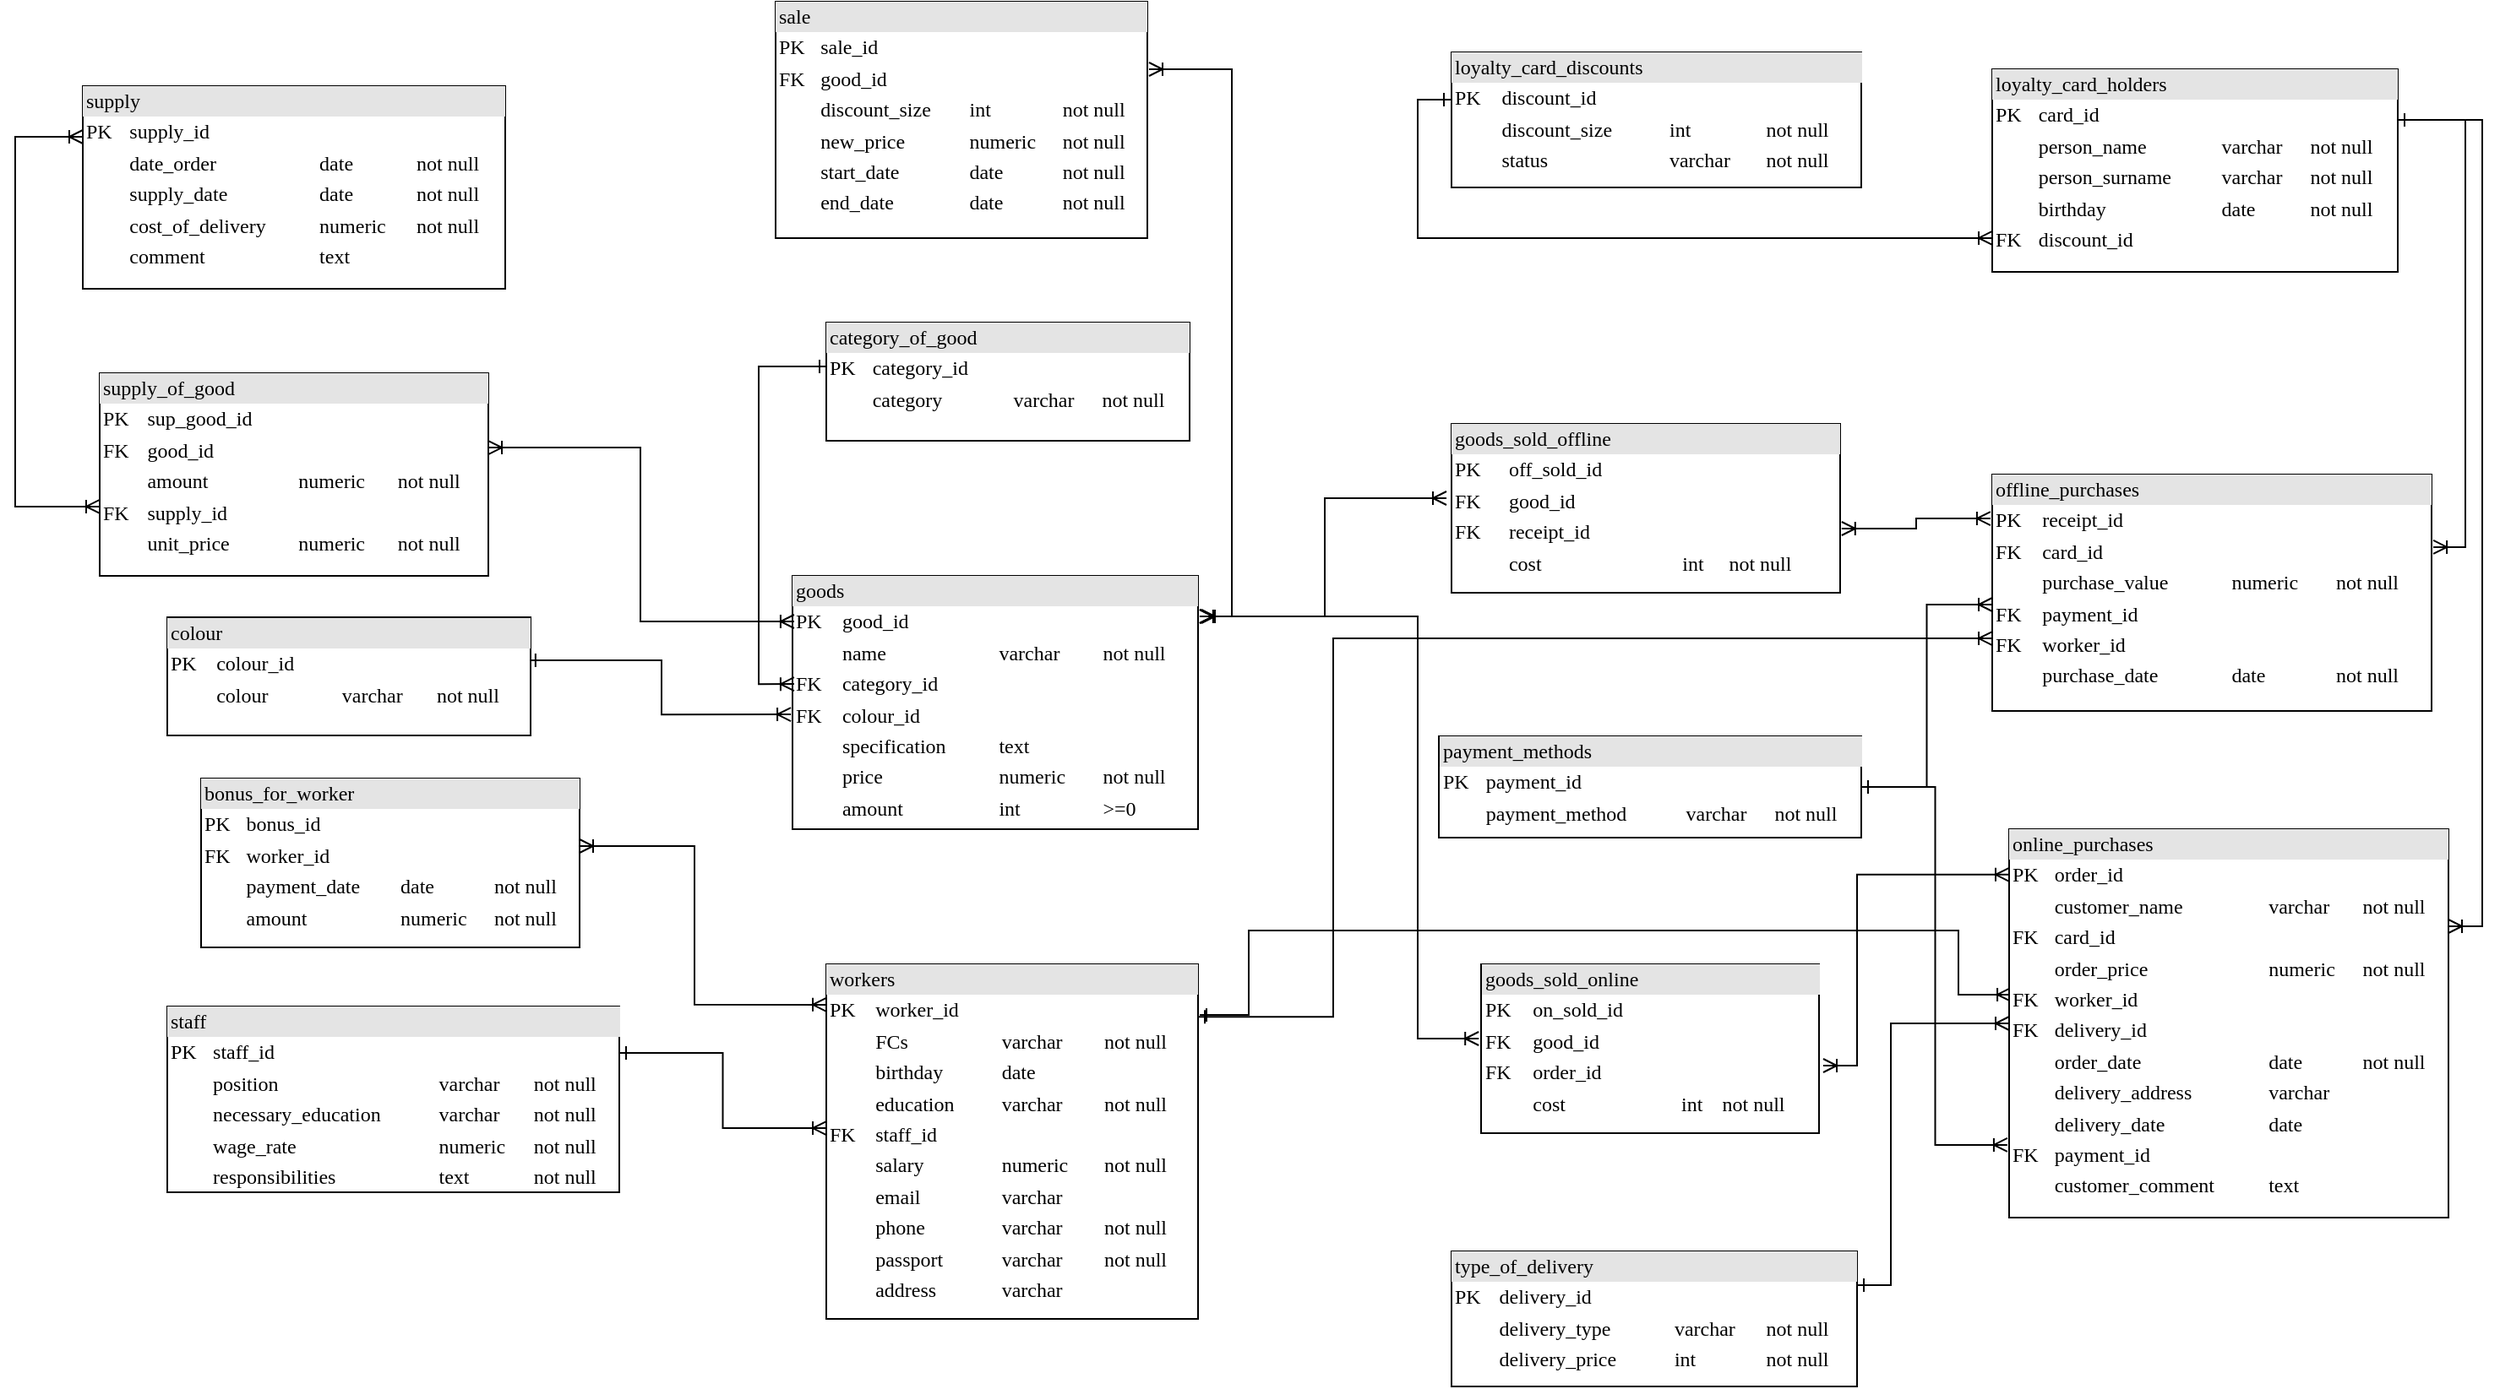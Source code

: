 <mxfile version="15.7.0" type="device"><diagram id="W4hxIYcKuMc1ewnuMqty" name="Retail"><mxGraphModel dx="820" dy="477" grid="1" gridSize="10" guides="1" tooltips="1" connect="1" arrows="1" fold="1" page="1" pageScale="1" pageWidth="827" pageHeight="1169" math="0" shadow="0"><root><mxCell id="3WUfM3oD6ehoWgK6Q9u2-0"/><mxCell id="3WUfM3oD6ehoWgK6Q9u2-1" parent="3WUfM3oD6ehoWgK6Q9u2-0"/><mxCell id="UY--3AqTpC_01DVn-DeX-1" style="edgeStyle=orthogonalEdgeStyle;rounded=0;orthogonalLoop=1;jettySize=auto;html=1;exitX=-0.004;exitY=0.547;exitDx=0;exitDy=0;entryX=0.995;entryY=0.364;entryDx=0;entryDy=0;entryPerimeter=0;endArrow=ERone;endFill=0;startArrow=ERoneToMany;startFill=0;exitPerimeter=0;" edge="1" parent="3WUfM3oD6ehoWgK6Q9u2-1" source="t41tIyuPwgihSVEK5LzP-2" target="UY--3AqTpC_01DVn-DeX-0"><mxGeometry relative="1" as="geometry"/></mxCell><mxCell id="t41tIyuPwgihSVEK5LzP-2" value="&lt;div style=&quot;box-sizing: border-box ; width: 100% ; background: #e4e4e4 ; padding: 2px&quot;&gt;goods&lt;/div&gt;&lt;table style=&quot;width: 100% ; font-size: 1em&quot; cellpadding=&quot;2&quot; cellspacing=&quot;0&quot;&gt;&lt;tbody&gt;&lt;tr&gt;&lt;td&gt;PK&lt;/td&gt;&lt;td&gt;good_id&amp;nbsp;&lt;/td&gt;&lt;td&gt;&lt;br&gt;&lt;/td&gt;&lt;td&gt;&lt;br&gt;&lt;/td&gt;&lt;/tr&gt;&lt;tr&gt;&lt;td&gt;&lt;br&gt;&lt;/td&gt;&lt;td&gt;name&lt;/td&gt;&lt;td&gt;varchar&lt;br&gt;&lt;/td&gt;&lt;td&gt;not null&lt;/td&gt;&lt;/tr&gt;&lt;tr&gt;&lt;td&gt;FK&lt;br&gt;&lt;/td&gt;&lt;td&gt;category_id&lt;/td&gt;&lt;td&gt;&lt;br&gt;&lt;/td&gt;&lt;td&gt;&lt;br&gt;&lt;/td&gt;&lt;/tr&gt;&lt;tr&gt;&lt;td&gt;FK&lt;/td&gt;&lt;td&gt;colour_id&amp;nbsp;&lt;br&gt;&lt;/td&gt;&lt;td&gt;&lt;br&gt;&lt;/td&gt;&lt;td&gt;&lt;br&gt;&lt;/td&gt;&lt;/tr&gt;&lt;tr&gt;&lt;td&gt;&lt;br&gt;&lt;/td&gt;&lt;td&gt;specification&lt;/td&gt;&lt;td&gt;text&lt;/td&gt;&lt;td&gt;&lt;br&gt;&lt;/td&gt;&lt;/tr&gt;&lt;tr&gt;&lt;td&gt;&lt;br&gt;&lt;/td&gt;&lt;td&gt;price&lt;/td&gt;&lt;td&gt;numeric&lt;/td&gt;&lt;td&gt;not null&lt;/td&gt;&lt;/tr&gt;&lt;tr&gt;&lt;td&gt;&lt;br&gt;&lt;/td&gt;&lt;td&gt;amount&lt;/td&gt;&lt;td&gt;int&lt;/td&gt;&lt;td&gt;&amp;gt;=0&lt;/td&gt;&lt;/tr&gt;&lt;/tbody&gt;&lt;/table&gt;" style="verticalAlign=top;align=left;overflow=fill;html=1;rounded=0;shadow=0;comic=0;labelBackgroundColor=none;strokeWidth=1;fontFamily=Verdana;fontSize=12" parent="3WUfM3oD6ehoWgK6Q9u2-1" vertex="1"><mxGeometry x="550" y="490" width="240" height="150" as="geometry"/></mxCell><mxCell id="IGoYzwKcp7k0QhZ5TDL1-37" style="edgeStyle=orthogonalEdgeStyle;rounded=0;orthogonalLoop=1;jettySize=auto;html=1;exitX=0;exitY=0.371;exitDx=0;exitDy=0;entryX=0.004;entryY=0.427;entryDx=0;entryDy=0;entryPerimeter=0;startArrow=ERone;startFill=0;endArrow=ERoneToMany;endFill=0;exitPerimeter=0;" parent="3WUfM3oD6ehoWgK6Q9u2-1" source="80MpZ6tOAJ07vzUqQJo3-1" target="t41tIyuPwgihSVEK5LzP-2" edge="1"><mxGeometry relative="1" as="geometry"/></mxCell><mxCell id="80MpZ6tOAJ07vzUqQJo3-1" value="&lt;div style=&quot;box-sizing: border-box ; width: 100% ; background: #e4e4e4 ; padding: 2px&quot;&gt;category_of_good&lt;/div&gt;&lt;table style=&quot;width: 100% ; font-size: 1em&quot; cellpadding=&quot;2&quot; cellspacing=&quot;0&quot;&gt;&lt;tbody&gt;&lt;tr&gt;&lt;td&gt;PK&lt;/td&gt;&lt;td&gt;category_id&amp;nbsp;&lt;/td&gt;&lt;td&gt;&lt;br&gt;&lt;/td&gt;&lt;td&gt;&lt;br&gt;&lt;/td&gt;&lt;/tr&gt;&lt;tr&gt;&lt;td&gt;&lt;br&gt;&lt;/td&gt;&lt;td&gt;category&lt;/td&gt;&lt;td&gt;varchar&lt;br&gt;&lt;/td&gt;&lt;td&gt;not null&lt;/td&gt;&lt;/tr&gt;&lt;tr&gt;&lt;td&gt;&lt;br&gt;&lt;/td&gt;&lt;/tr&gt;&lt;/tbody&gt;&lt;/table&gt;" style="verticalAlign=top;align=left;overflow=fill;html=1;rounded=0;shadow=0;comic=0;labelBackgroundColor=none;strokeWidth=1;fontFamily=Verdana;fontSize=12" parent="3WUfM3oD6ehoWgK6Q9u2-1" vertex="1"><mxGeometry x="570" y="340" width="215" height="70" as="geometry"/></mxCell><mxCell id="IGoYzwKcp7k0QhZ5TDL1-13" style="edgeStyle=orthogonalEdgeStyle;rounded=0;orthogonalLoop=1;jettySize=auto;html=1;exitX=-0.002;exitY=0.35;exitDx=0;exitDy=0;entryX=0;entryY=0.833;entryDx=0;entryDy=0;startArrow=ERone;startFill=0;endArrow=ERoneToMany;endFill=0;entryPerimeter=0;exitPerimeter=0;" parent="3WUfM3oD6ehoWgK6Q9u2-1" source="80MpZ6tOAJ07vzUqQJo3-3" target="80MpZ6tOAJ07vzUqQJo3-4" edge="1"><mxGeometry relative="1" as="geometry"/></mxCell><mxCell id="80MpZ6tOAJ07vzUqQJo3-3" value="&lt;div style=&quot;box-sizing: border-box ; width: 100% ; background: #e4e4e4 ; padding: 2px&quot;&gt;loyalty_card_discounts&lt;/div&gt;&lt;table style=&quot;width: 100% ; font-size: 1em&quot; cellpadding=&quot;2&quot; cellspacing=&quot;0&quot;&gt;&lt;tbody&gt;&lt;tr&gt;&lt;td&gt;PK&lt;/td&gt;&lt;td&gt;discount_id&lt;/td&gt;&lt;td&gt;&lt;br&gt;&lt;/td&gt;&lt;td&gt;&lt;br&gt;&lt;/td&gt;&lt;/tr&gt;&lt;tr&gt;&lt;td&gt;&lt;/td&gt;&lt;td&gt;discount_size&lt;br&gt;&lt;/td&gt;&lt;td&gt;int&lt;/td&gt;&lt;td&gt;not null&lt;/td&gt;&lt;/tr&gt;&lt;tr&gt;&lt;td&gt;&lt;br&gt;&lt;/td&gt;&lt;td&gt;status&lt;br&gt;&lt;/td&gt;&lt;td&gt;varchar&lt;/td&gt;&lt;td&gt;not null&lt;/td&gt;&lt;/tr&gt;&lt;/tbody&gt;&lt;/table&gt;" style="verticalAlign=top;align=left;overflow=fill;html=1;rounded=0;shadow=0;comic=0;labelBackgroundColor=none;strokeWidth=1;fontFamily=Verdana;fontSize=12" parent="3WUfM3oD6ehoWgK6Q9u2-1" vertex="1"><mxGeometry x="940" y="180" width="242.5" height="80" as="geometry"/></mxCell><mxCell id="UY--3AqTpC_01DVn-DeX-18" style="edgeStyle=orthogonalEdgeStyle;rounded=0;orthogonalLoop=1;jettySize=auto;html=1;exitX=1;exitY=0.25;exitDx=0;exitDy=0;entryX=1.004;entryY=0.307;entryDx=0;entryDy=0;entryPerimeter=0;startArrow=ERone;startFill=0;endArrow=ERoneToMany;endFill=0;" edge="1" parent="3WUfM3oD6ehoWgK6Q9u2-1" source="80MpZ6tOAJ07vzUqQJo3-4" target="UY--3AqTpC_01DVn-DeX-9"><mxGeometry relative="1" as="geometry"/></mxCell><mxCell id="UY--3AqTpC_01DVn-DeX-19" style="edgeStyle=orthogonalEdgeStyle;rounded=0;orthogonalLoop=1;jettySize=auto;html=1;exitX=1;exitY=0.25;exitDx=0;exitDy=0;entryX=1;entryY=0.25;entryDx=0;entryDy=0;startArrow=ERone;startFill=0;endArrow=ERoneToMany;endFill=0;" edge="1" parent="3WUfM3oD6ehoWgK6Q9u2-1" source="80MpZ6tOAJ07vzUqQJo3-4" target="UY--3AqTpC_01DVn-DeX-7"><mxGeometry relative="1" as="geometry"/></mxCell><mxCell id="80MpZ6tOAJ07vzUqQJo3-4" value="&lt;div style=&quot;box-sizing: border-box ; width: 100% ; background: #e4e4e4 ; padding: 2px&quot;&gt;loyalty_card_holders&lt;/div&gt;&lt;table style=&quot;width: 100% ; font-size: 1em&quot; cellpadding=&quot;2&quot; cellspacing=&quot;0&quot;&gt;&lt;tbody&gt;&lt;tr&gt;&lt;td&gt;PK&lt;/td&gt;&lt;td&gt;card_id&lt;/td&gt;&lt;td&gt;&lt;br&gt;&lt;/td&gt;&lt;td&gt;&lt;br&gt;&lt;/td&gt;&lt;/tr&gt;&lt;tr&gt;&lt;td&gt;&lt;br&gt;&lt;/td&gt;&lt;td&gt;person_name&lt;/td&gt;&lt;td&gt;varchar&lt;/td&gt;&lt;td&gt;not null&lt;/td&gt;&lt;/tr&gt;&lt;tr&gt;&lt;td&gt;&lt;br&gt;&lt;/td&gt;&lt;td&gt;person_surname&lt;/td&gt;&lt;td&gt;varchar&lt;br&gt;&lt;/td&gt;&lt;td&gt;not null&lt;/td&gt;&lt;/tr&gt;&lt;tr&gt;&lt;td&gt;&lt;/td&gt;&lt;td&gt;birthday&lt;/td&gt;&lt;td&gt;date&lt;/td&gt;&lt;td&gt;not null&lt;/td&gt;&lt;/tr&gt;&lt;tr&gt;&lt;td&gt;FK&lt;br&gt;&lt;/td&gt;&lt;td&gt;discount_id&lt;br&gt;&lt;/td&gt;&lt;td&gt;&lt;br&gt;&lt;/td&gt;&lt;td&gt;&lt;br&gt;&lt;/td&gt;&lt;/tr&gt;&lt;/tbody&gt;&lt;/table&gt;" style="verticalAlign=top;align=left;overflow=fill;html=1;rounded=0;shadow=0;comic=0;labelBackgroundColor=none;strokeWidth=1;fontFamily=Verdana;fontSize=12" parent="3WUfM3oD6ehoWgK6Q9u2-1" vertex="1"><mxGeometry x="1260" y="190" width="240" height="120" as="geometry"/></mxCell><mxCell id="IGoYzwKcp7k0QhZ5TDL1-21" style="edgeStyle=orthogonalEdgeStyle;rounded=0;orthogonalLoop=1;jettySize=auto;html=1;exitX=1;exitY=0.25;exitDx=0;exitDy=0;entryX=0;entryY=0.462;entryDx=0;entryDy=0;startArrow=ERone;startFill=0;endArrow=ERoneToMany;endFill=0;entryPerimeter=0;" parent="3WUfM3oD6ehoWgK6Q9u2-1" source="CxuFLN4rARvXjHFveRqa-2" target="CxuFLN4rARvXjHFveRqa-3" edge="1"><mxGeometry relative="1" as="geometry"/></mxCell><mxCell id="CxuFLN4rARvXjHFveRqa-2" value="&lt;div style=&quot;box-sizing: border-box ; width: 100% ; background: #e4e4e4 ; padding: 2px&quot;&gt;staff&lt;/div&gt;&lt;table style=&quot;width: 100% ; font-size: 1em&quot; cellpadding=&quot;2&quot; cellspacing=&quot;0&quot;&gt;&lt;tbody&gt;&lt;tr&gt;&lt;td&gt;PK&lt;/td&gt;&lt;td&gt;staff_id&lt;/td&gt;&lt;td&gt;&lt;br&gt;&lt;/td&gt;&lt;td&gt;&lt;br&gt;&lt;/td&gt;&lt;/tr&gt;&lt;tr&gt;&lt;td&gt;&lt;br&gt;&lt;/td&gt;&lt;td&gt;position&lt;/td&gt;&lt;td&gt;varchar&lt;/td&gt;&lt;td&gt;not null&lt;/td&gt;&lt;/tr&gt;&lt;tr&gt;&lt;td&gt;&lt;/td&gt;&lt;td&gt;necessary_education&lt;/td&gt;&lt;td&gt;varchar&lt;/td&gt;&lt;td&gt;not null&lt;/td&gt;&lt;/tr&gt;&lt;tr&gt;&lt;td&gt;&lt;br&gt;&lt;/td&gt;&lt;td&gt;wage_rate&lt;/td&gt;&lt;td&gt;numeric&lt;br&gt;&lt;/td&gt;&lt;td&gt;not null&lt;/td&gt;&lt;/tr&gt;&lt;tr&gt;&lt;td&gt;&lt;br&gt;&lt;/td&gt;&lt;td&gt;responsibilities&lt;/td&gt;&lt;td&gt;text&lt;br&gt;&lt;/td&gt;&lt;td&gt;not null&lt;/td&gt;&lt;/tr&gt;&lt;/tbody&gt;&lt;/table&gt;" style="verticalAlign=top;align=left;overflow=fill;html=1;rounded=0;shadow=0;comic=0;labelBackgroundColor=none;strokeWidth=1;fontFamily=Verdana;fontSize=12" parent="3WUfM3oD6ehoWgK6Q9u2-1" vertex="1"><mxGeometry x="180" y="745" width="267.5" height="110" as="geometry"/></mxCell><mxCell id="CxuFLN4rARvXjHFveRqa-3" value="&lt;div style=&quot;box-sizing: border-box ; width: 100% ; background: #e4e4e4 ; padding: 2px&quot;&gt;workers&lt;/div&gt;&lt;table style=&quot;width: 100% ; font-size: 1em&quot; cellpadding=&quot;2&quot; cellspacing=&quot;0&quot;&gt;&lt;tbody&gt;&lt;tr&gt;&lt;td&gt;PK&lt;/td&gt;&lt;td&gt;worker_id&lt;/td&gt;&lt;td&gt;&lt;br&gt;&lt;/td&gt;&lt;td&gt;&lt;br&gt;&lt;/td&gt;&lt;/tr&gt;&lt;tr&gt;&lt;td&gt;&lt;br&gt;&lt;/td&gt;&lt;td&gt;FCs&lt;/td&gt;&lt;td&gt;varchar&lt;/td&gt;&lt;td&gt;not null&lt;/td&gt;&lt;/tr&gt;&lt;tr&gt;&lt;td&gt;&lt;/td&gt;&lt;td&gt;birthday&lt;/td&gt;&lt;td&gt;date&lt;/td&gt;&lt;td&gt;&lt;br&gt;&lt;/td&gt;&lt;/tr&gt;&lt;tr&gt;&lt;td&gt;&lt;br&gt;&lt;/td&gt;&lt;td&gt;education&lt;/td&gt;&lt;td&gt;varchar&lt;/td&gt;&lt;td&gt;not null&lt;/td&gt;&lt;/tr&gt;&lt;tr&gt;&lt;td&gt;FK&lt;/td&gt;&lt;td&gt;staff_id&lt;/td&gt;&lt;td&gt;&lt;br&gt;&lt;/td&gt;&lt;td&gt;&lt;br&gt;&lt;/td&gt;&lt;/tr&gt;&lt;tr&gt;&lt;td&gt;&lt;br&gt;&lt;/td&gt;&lt;td&gt;salary&lt;/td&gt;&lt;td&gt;numeric&lt;/td&gt;&lt;td&gt;not null&lt;/td&gt;&lt;/tr&gt;&lt;tr&gt;&lt;td&gt;&lt;br&gt;&lt;/td&gt;&lt;td&gt;email&lt;/td&gt;&lt;td&gt;varchar&lt;/td&gt;&lt;td&gt;&lt;br&gt;&lt;/td&gt;&lt;/tr&gt;&lt;tr&gt;&lt;td&gt;&lt;br&gt;&lt;/td&gt;&lt;td&gt;phone&lt;br&gt;&lt;/td&gt;&lt;td&gt;varchar&lt;br&gt;&lt;/td&gt;&lt;td&gt;not null&lt;br&gt;&lt;/td&gt;&lt;/tr&gt;&lt;tr&gt;&lt;td&gt;&lt;br&gt;&lt;/td&gt;&lt;td&gt;passport&lt;br&gt;&lt;/td&gt;&lt;td&gt;varchar&lt;br&gt;&lt;/td&gt;&lt;td&gt;not null&lt;/td&gt;&lt;/tr&gt;&lt;tr&gt;&lt;td&gt;&lt;br&gt;&lt;/td&gt;&lt;td&gt;address&lt;/td&gt;&lt;td&gt;varchar&lt;/td&gt;&lt;td&gt;&lt;br&gt;&lt;/td&gt;&lt;/tr&gt;&lt;/tbody&gt;&lt;/table&gt;" style="verticalAlign=top;align=left;overflow=fill;html=1;rounded=0;shadow=0;comic=0;labelBackgroundColor=none;strokeWidth=1;fontFamily=Verdana;fontSize=12" parent="3WUfM3oD6ehoWgK6Q9u2-1" vertex="1"><mxGeometry x="570" y="720" width="220" height="210" as="geometry"/></mxCell><mxCell id="IGoYzwKcp7k0QhZ5TDL1-29" style="edgeStyle=orthogonalEdgeStyle;rounded=0;orthogonalLoop=1;jettySize=auto;html=1;entryX=0;entryY=0.114;entryDx=0;entryDy=0;entryPerimeter=0;startArrow=ERoneToMany;startFill=0;endArrow=ERoneToMany;endFill=0;exitX=1;exitY=0.4;exitDx=0;exitDy=0;exitPerimeter=0;" parent="3WUfM3oD6ehoWgK6Q9u2-1" source="CxuFLN4rARvXjHFveRqa-4" target="CxuFLN4rARvXjHFveRqa-3" edge="1"><mxGeometry relative="1" as="geometry"><mxPoint x="427" y="650" as="sourcePoint"/><Array as="points"><mxPoint x="492" y="650"/><mxPoint x="492" y="744"/></Array></mxGeometry></mxCell><mxCell id="CxuFLN4rARvXjHFveRqa-4" value="&lt;div style=&quot;box-sizing: border-box ; width: 100% ; background: #e4e4e4 ; padding: 2px&quot;&gt;bonus_for_worker&lt;/div&gt;&lt;table style=&quot;width: 100% ; font-size: 1em&quot; cellpadding=&quot;2&quot; cellspacing=&quot;0&quot;&gt;&lt;tbody&gt;&lt;tr&gt;&lt;td&gt;PK&lt;/td&gt;&lt;td&gt;bonus_id&lt;/td&gt;&lt;td&gt;&lt;br&gt;&lt;/td&gt;&lt;td&gt;&lt;br&gt;&lt;/td&gt;&lt;/tr&gt;&lt;tr&gt;&lt;td&gt;FK&lt;br&gt;&lt;/td&gt;&lt;td&gt;worker_id&lt;/td&gt;&lt;td&gt;&lt;br&gt;&lt;/td&gt;&lt;td&gt;&lt;br&gt;&lt;/td&gt;&lt;/tr&gt;&lt;tr&gt;&lt;td&gt;&lt;br&gt;&lt;/td&gt;&lt;td&gt;payment_date&lt;br&gt;&lt;/td&gt;&lt;td&gt;date&lt;/td&gt;&lt;td&gt;not null&lt;/td&gt;&lt;/tr&gt;&lt;tr&gt;&lt;td&gt;&lt;br&gt;&lt;/td&gt;&lt;td&gt;amount&lt;/td&gt;&lt;td&gt;numeric&lt;br&gt;&lt;/td&gt;&lt;td&gt;not null&lt;/td&gt;&lt;/tr&gt;&lt;/tbody&gt;&lt;/table&gt;" style="verticalAlign=top;align=left;overflow=fill;html=1;rounded=0;shadow=0;comic=0;labelBackgroundColor=none;strokeWidth=1;fontFamily=Verdana;fontSize=12" parent="3WUfM3oD6ehoWgK6Q9u2-1" vertex="1"><mxGeometry x="200" y="610" width="224" height="100" as="geometry"/></mxCell><mxCell id="IGoYzwKcp7k0QhZ5TDL1-30" style="edgeStyle=orthogonalEdgeStyle;rounded=0;orthogonalLoop=1;jettySize=auto;html=1;exitX=1;exitY=0.367;exitDx=0;exitDy=0;entryX=0.004;entryY=0.18;entryDx=0;entryDy=0;entryPerimeter=0;startArrow=ERoneToMany;startFill=0;endArrow=ERoneToMany;endFill=0;exitPerimeter=0;" parent="3WUfM3oD6ehoWgK6Q9u2-1" source="CxuFLN4rARvXjHFveRqa-5" target="t41tIyuPwgihSVEK5LzP-2" edge="1"><mxGeometry relative="1" as="geometry"/></mxCell><mxCell id="CxuFLN4rARvXjHFveRqa-5" value="&lt;div style=&quot;box-sizing: border-box ; width: 100% ; background: #e4e4e4 ; padding: 2px&quot;&gt;supply_of_good&lt;/div&gt;&lt;table style=&quot;width: 100% ; font-size: 1em&quot; cellpadding=&quot;2&quot; cellspacing=&quot;0&quot;&gt;&lt;tbody&gt;&lt;tr&gt;&lt;td&gt;PK&lt;/td&gt;&lt;td&gt;sup_good_id&lt;/td&gt;&lt;td&gt;&lt;br&gt;&lt;/td&gt;&lt;td&gt;&lt;br&gt;&lt;/td&gt;&lt;/tr&gt;&lt;tr&gt;&lt;td&gt;FK&lt;/td&gt;&lt;td&gt;good_id&lt;/td&gt;&lt;td&gt;&lt;/td&gt;&lt;td&gt;&lt;br&gt;&lt;/td&gt;&lt;/tr&gt;&lt;tr&gt;&lt;td&gt;&lt;br&gt;&lt;/td&gt;&lt;td&gt;amount&lt;/td&gt;&lt;td&gt;numeric&lt;/td&gt;&lt;td&gt;not null&lt;/td&gt;&lt;/tr&gt;&lt;tr&gt;&lt;td&gt;FK&lt;/td&gt;&lt;td&gt;supply_id&lt;br&gt;&lt;/td&gt;&lt;td&gt;&lt;/td&gt;&lt;td&gt;&lt;br&gt;&lt;/td&gt;&lt;/tr&gt;&lt;tr&gt;&lt;td&gt;&lt;br&gt;&lt;/td&gt;&lt;td&gt;unit_price&lt;/td&gt;&lt;td&gt;numeric&lt;/td&gt;&lt;td&gt;not null&lt;/td&gt;&lt;/tr&gt;&lt;/tbody&gt;&lt;/table&gt;" style="verticalAlign=top;align=left;overflow=fill;html=1;rounded=0;shadow=0;comic=0;labelBackgroundColor=none;strokeWidth=1;fontFamily=Verdana;fontSize=12" parent="3WUfM3oD6ehoWgK6Q9u2-1" vertex="1"><mxGeometry x="140" y="370" width="230" height="120" as="geometry"/></mxCell><mxCell id="IGoYzwKcp7k0QhZ5TDL1-8" style="edgeStyle=orthogonalEdgeStyle;rounded=0;orthogonalLoop=1;jettySize=auto;html=1;startArrow=ERoneToMany;startFill=0;endArrow=ERoneToMany;endFill=0;" parent="3WUfM3oD6ehoWgK6Q9u2-1" edge="1"><mxGeometry relative="1" as="geometry"><mxPoint x="792" y="514" as="targetPoint"/><Array as="points"><mxPoint x="761" y="190"/><mxPoint x="810" y="190"/><mxPoint x="810" y="514"/></Array><mxPoint x="761" y="190" as="sourcePoint"/></mxGeometry></mxCell><mxCell id="CxuFLN4rARvXjHFveRqa-11" value="&lt;div style=&quot;box-sizing: border-box ; width: 100% ; background: #e4e4e4 ; padding: 2px&quot;&gt;sale&lt;/div&gt;&lt;table style=&quot;width: 100% ; font-size: 1em&quot; cellpadding=&quot;2&quot; cellspacing=&quot;0&quot;&gt;&lt;tbody&gt;&lt;tr&gt;&lt;td&gt;PK&lt;/td&gt;&lt;td&gt;sale_id&amp;nbsp;&lt;/td&gt;&lt;td&gt;&lt;br&gt;&lt;/td&gt;&lt;td&gt;&lt;br&gt;&lt;/td&gt;&lt;/tr&gt;&lt;tr&gt;&lt;td&gt;FK&lt;/td&gt;&lt;td&gt;good_id&lt;/td&gt;&lt;td&gt;&lt;br&gt;&lt;/td&gt;&lt;td&gt;&lt;br&gt;&lt;/td&gt;&lt;/tr&gt;&lt;tr&gt;&lt;td&gt;&lt;/td&gt;&lt;td&gt;discount_size&lt;/td&gt;&lt;td&gt;int&lt;/td&gt;&lt;td&gt;not null&lt;/td&gt;&lt;/tr&gt;&lt;tr&gt;&lt;td&gt;&lt;br&gt;&lt;/td&gt;&lt;td&gt;new_price&lt;/td&gt;&lt;td&gt;numeric&lt;/td&gt;&lt;td&gt;not null&lt;/td&gt;&lt;/tr&gt;&lt;tr&gt;&lt;td&gt;&lt;br&gt;&lt;/td&gt;&lt;td&gt;start_date&lt;br&gt;&lt;/td&gt;&lt;td&gt;date&lt;/td&gt;&lt;td&gt;not null&lt;/td&gt;&lt;/tr&gt;&lt;tr&gt;&lt;td&gt;&lt;br&gt;&lt;/td&gt;&lt;td&gt;end_date&lt;/td&gt;&lt;td&gt;date&lt;/td&gt;&lt;td&gt;not null&lt;/td&gt;&lt;/tr&gt;&lt;/tbody&gt;&lt;/table&gt;" style="verticalAlign=top;align=left;overflow=fill;html=1;rounded=0;shadow=0;comic=0;labelBackgroundColor=none;strokeWidth=1;fontFamily=Verdana;fontSize=12" parent="3WUfM3oD6ehoWgK6Q9u2-1" vertex="1"><mxGeometry x="540" y="150" width="220" height="140" as="geometry"/></mxCell><mxCell id="IGoYzwKcp7k0QhZ5TDL1-11" style="edgeStyle=orthogonalEdgeStyle;rounded=0;orthogonalLoop=1;jettySize=auto;html=1;startArrow=ERoneToMany;startFill=0;endArrow=ERoneToMany;endFill=0;entryX=0;entryY=0.658;entryDx=0;entryDy=0;entryPerimeter=0;" parent="3WUfM3oD6ehoWgK6Q9u2-1" edge="1" target="CxuFLN4rARvXjHFveRqa-5"><mxGeometry relative="1" as="geometry"><mxPoint x="130" y="230" as="sourcePoint"/><mxPoint x="140" y="455" as="targetPoint"/><Array as="points"><mxPoint x="90" y="230"/><mxPoint x="90" y="449"/></Array></mxGeometry></mxCell><mxCell id="CxuFLN4rARvXjHFveRqa-15" value="&lt;div style=&quot;box-sizing: border-box ; width: 100% ; background: #e4e4e4 ; padding: 2px&quot;&gt;supply&lt;/div&gt;&lt;table style=&quot;width: 100% ; font-size: 1em&quot; cellpadding=&quot;2&quot; cellspacing=&quot;0&quot;&gt;&lt;tbody&gt;&lt;tr&gt;&lt;td&gt;PK&lt;/td&gt;&lt;td&gt;supply_id&amp;nbsp;&lt;/td&gt;&lt;td&gt;&lt;br&gt;&lt;/td&gt;&lt;td&gt;&lt;br&gt;&lt;/td&gt;&lt;/tr&gt;&lt;tr&gt;&lt;td&gt;&lt;br&gt;&lt;/td&gt;&lt;td&gt;date_order&amp;nbsp;&lt;br&gt;&lt;/td&gt;&lt;td&gt;date&lt;/td&gt;&lt;td&gt;not null&lt;/td&gt;&lt;/tr&gt;&lt;tr&gt;&lt;td&gt;&lt;br&gt;&lt;/td&gt;&lt;td&gt;supply_date&lt;/td&gt;&lt;td&gt;date&lt;/td&gt;&lt;td&gt;not null&lt;/td&gt;&lt;/tr&gt;&lt;tr&gt;&lt;td&gt;&lt;br&gt;&lt;/td&gt;&lt;td&gt;cost_of_delivery&lt;/td&gt;&lt;td&gt;numeric&lt;/td&gt;&lt;td&gt;not null&lt;/td&gt;&lt;/tr&gt;&lt;tr&gt;&lt;td&gt;&lt;br&gt;&lt;/td&gt;&lt;td&gt;comment&lt;/td&gt;&lt;td&gt;text&lt;/td&gt;&lt;td&gt;&lt;br&gt;&lt;/td&gt;&lt;/tr&gt;&lt;/tbody&gt;&lt;/table&gt;" style="verticalAlign=top;align=left;overflow=fill;html=1;rounded=0;shadow=0;comic=0;labelBackgroundColor=none;strokeWidth=1;fontFamily=Verdana;fontSize=12" parent="3WUfM3oD6ehoWgK6Q9u2-1" vertex="1"><mxGeometry x="130" y="200" width="250" height="120" as="geometry"/></mxCell><mxCell id="UY--3AqTpC_01DVn-DeX-0" value="&lt;div style=&quot;box-sizing: border-box ; width: 100% ; background: #e4e4e4 ; padding: 2px&quot;&gt;colour&lt;/div&gt;&lt;table style=&quot;width: 100% ; font-size: 1em&quot; cellpadding=&quot;2&quot; cellspacing=&quot;0&quot;&gt;&lt;tbody&gt;&lt;tr&gt;&lt;td&gt;PK&lt;/td&gt;&lt;td&gt;colour_id&amp;nbsp;&lt;/td&gt;&lt;td&gt;&lt;br&gt;&lt;/td&gt;&lt;td&gt;&lt;br&gt;&lt;/td&gt;&lt;/tr&gt;&lt;tr&gt;&lt;td&gt;&lt;br&gt;&lt;/td&gt;&lt;td&gt;colour&lt;/td&gt;&lt;td&gt;varchar&lt;br&gt;&lt;/td&gt;&lt;td&gt;not null&lt;/td&gt;&lt;/tr&gt;&lt;tr&gt;&lt;td&gt;&lt;br&gt;&lt;/td&gt;&lt;/tr&gt;&lt;/tbody&gt;&lt;/table&gt;" style="verticalAlign=top;align=left;overflow=fill;html=1;rounded=0;shadow=0;comic=0;labelBackgroundColor=none;strokeWidth=1;fontFamily=Verdana;fontSize=12" vertex="1" parent="3WUfM3oD6ehoWgK6Q9u2-1"><mxGeometry x="180" y="514.5" width="215" height="70" as="geometry"/></mxCell><mxCell id="UY--3AqTpC_01DVn-DeX-23" style="edgeStyle=orthogonalEdgeStyle;rounded=0;orthogonalLoop=1;jettySize=auto;html=1;exitX=1;exitY=0.25;exitDx=0;exitDy=0;entryX=0;entryY=0.5;entryDx=0;entryDy=0;startArrow=ERone;startFill=0;endArrow=ERoneToMany;endFill=0;" edge="1" parent="3WUfM3oD6ehoWgK6Q9u2-1" source="UY--3AqTpC_01DVn-DeX-4" target="UY--3AqTpC_01DVn-DeX-7"><mxGeometry relative="1" as="geometry"><Array as="points"><mxPoint x="1200" y="910"/><mxPoint x="1200" y="755"/></Array></mxGeometry></mxCell><mxCell id="UY--3AqTpC_01DVn-DeX-4" value="&lt;div style=&quot;box-sizing: border-box ; width: 100% ; background: #e4e4e4 ; padding: 2px&quot;&gt;type_of_delivery&lt;/div&gt;&lt;table style=&quot;width: 100% ; font-size: 1em&quot; cellpadding=&quot;2&quot; cellspacing=&quot;0&quot;&gt;&lt;tbody&gt;&lt;tr&gt;&lt;td&gt;PK&lt;/td&gt;&lt;td&gt;delivery_id&lt;/td&gt;&lt;td&gt;&lt;br&gt;&lt;/td&gt;&lt;td&gt;&lt;br&gt;&lt;/td&gt;&lt;/tr&gt;&lt;tr&gt;&lt;td&gt;&lt;br&gt;&lt;/td&gt;&lt;td&gt;delivery_type&lt;/td&gt;&lt;td&gt;varchar&lt;br&gt;&lt;/td&gt;&lt;td&gt;not null&lt;/td&gt;&lt;/tr&gt;&lt;tr&gt;&lt;td&gt;&lt;br&gt;&lt;/td&gt;&lt;td&gt;delivery_price&amp;nbsp;&lt;br&gt;&lt;/td&gt;&lt;td&gt;int&lt;/td&gt;&lt;td&gt;not null&lt;/td&gt;&lt;/tr&gt;&lt;/tbody&gt;&lt;/table&gt;" style="verticalAlign=top;align=left;overflow=fill;html=1;rounded=0;shadow=0;comic=0;labelBackgroundColor=none;strokeWidth=1;fontFamily=Verdana;fontSize=12" vertex="1" parent="3WUfM3oD6ehoWgK6Q9u2-1"><mxGeometry x="940" y="890" width="240" height="80" as="geometry"/></mxCell><mxCell id="UY--3AqTpC_01DVn-DeX-24" style="edgeStyle=orthogonalEdgeStyle;rounded=0;orthogonalLoop=1;jettySize=auto;html=1;startArrow=ERoneToMany;startFill=0;endArrow=ERone;endFill=0;exitX=0.004;exitY=0.426;exitDx=0;exitDy=0;exitPerimeter=0;" edge="1" parent="3WUfM3oD6ehoWgK6Q9u2-1" source="UY--3AqTpC_01DVn-DeX-7"><mxGeometry relative="1" as="geometry"><mxPoint x="1250" y="730" as="sourcePoint"/><mxPoint x="791" y="750" as="targetPoint"/><Array as="points"><mxPoint x="1240" y="738"/><mxPoint x="1240" y="700"/><mxPoint x="820" y="700"/><mxPoint x="820" y="750"/></Array></mxGeometry></mxCell><mxCell id="UY--3AqTpC_01DVn-DeX-7" value="&lt;div style=&quot;box-sizing: border-box ; width: 100% ; background: #e4e4e4 ; padding: 2px&quot;&gt;online_purchases&lt;/div&gt;&lt;table style=&quot;width: 100% ; font-size: 1em&quot; cellpadding=&quot;2&quot; cellspacing=&quot;0&quot;&gt;&lt;tbody&gt;&lt;tr&gt;&lt;td&gt;PK&lt;/td&gt;&lt;td&gt;order_id&amp;nbsp;&lt;/td&gt;&lt;td&gt;&lt;br&gt;&lt;/td&gt;&lt;td&gt;&lt;br&gt;&lt;/td&gt;&lt;/tr&gt;&lt;tr&gt;&lt;td&gt;&lt;br&gt;&lt;/td&gt;&lt;td&gt;customer_name&lt;/td&gt;&lt;td&gt;varchar&lt;br&gt;&lt;/td&gt;&lt;td&gt;not null&lt;/td&gt;&lt;/tr&gt;&lt;tr&gt;&lt;td&gt;FK&lt;/td&gt;&lt;td&gt;card_id&amp;nbsp;&lt;br&gt;&lt;/td&gt;&lt;td&gt;&lt;br&gt;&lt;/td&gt;&lt;td&gt;&lt;br&gt;&lt;/td&gt;&lt;/tr&gt;&lt;tr&gt;&lt;td&gt;&lt;br&gt;&lt;/td&gt;&lt;td&gt;order_price&lt;br&gt;&lt;/td&gt;&lt;td&gt;numeric&lt;br&gt;&lt;/td&gt;&lt;td&gt;not null&lt;/td&gt;&lt;/tr&gt;&lt;tr&gt;&lt;td&gt;FK&lt;/td&gt;&lt;td&gt;worker_id&lt;/td&gt;&lt;td&gt;&lt;br&gt;&lt;/td&gt;&lt;td&gt;&lt;br&gt;&lt;/td&gt;&lt;/tr&gt;&lt;tr&gt;&lt;td&gt;FK&lt;/td&gt;&lt;td&gt;delivery_id&lt;/td&gt;&lt;td&gt;&lt;br&gt;&lt;/td&gt;&lt;td&gt;&lt;br&gt;&lt;/td&gt;&lt;/tr&gt;&lt;tr&gt;&lt;td&gt;&lt;br&gt;&lt;/td&gt;&lt;td&gt;order_date&lt;/td&gt;&lt;td&gt;date&lt;/td&gt;&lt;td&gt;not null&lt;/td&gt;&lt;/tr&gt;&lt;tr&gt;&lt;td&gt;&lt;br&gt;&lt;/td&gt;&lt;td&gt;delivery_address&lt;/td&gt;&lt;td&gt;varchar&lt;/td&gt;&lt;td&gt;&lt;br&gt;&lt;/td&gt;&lt;/tr&gt;&lt;tr&gt;&lt;td&gt;&lt;br&gt;&lt;/td&gt;&lt;td&gt;delivery_date&lt;/td&gt;&lt;td&gt;date&lt;/td&gt;&lt;td&gt;&lt;br&gt;&lt;/td&gt;&lt;/tr&gt;&lt;tr&gt;&lt;td&gt;FK&lt;/td&gt;&lt;td&gt;payment_id&lt;br&gt;&lt;/td&gt;&lt;td&gt;&lt;br&gt;&lt;/td&gt;&lt;td&gt;&lt;br&gt;&lt;/td&gt;&lt;/tr&gt;&lt;tr&gt;&lt;td&gt;&lt;br&gt;&lt;/td&gt;&lt;td&gt;customer_comment&lt;br&gt;&lt;/td&gt;&lt;td&gt;text&lt;br&gt;&lt;/td&gt;&lt;td&gt;&lt;br&gt;&lt;/td&gt;&lt;/tr&gt;&lt;/tbody&gt;&lt;/table&gt;" style="verticalAlign=top;align=left;overflow=fill;html=1;rounded=0;shadow=0;comic=0;labelBackgroundColor=none;strokeWidth=1;fontFamily=Verdana;fontSize=12" vertex="1" parent="3WUfM3oD6ehoWgK6Q9u2-1"><mxGeometry x="1270" y="640" width="260" height="230" as="geometry"/></mxCell><mxCell id="UY--3AqTpC_01DVn-DeX-26" style="edgeStyle=orthogonalEdgeStyle;rounded=0;orthogonalLoop=1;jettySize=auto;html=1;exitX=0;exitY=0.693;exitDx=0;exitDy=0;entryX=1;entryY=0.148;entryDx=0;entryDy=0;entryPerimeter=0;startArrow=ERoneToMany;startFill=0;endArrow=ERone;endFill=0;exitPerimeter=0;" edge="1" parent="3WUfM3oD6ehoWgK6Q9u2-1" source="UY--3AqTpC_01DVn-DeX-9" target="CxuFLN4rARvXjHFveRqa-3"><mxGeometry relative="1" as="geometry"><Array as="points"><mxPoint x="870" y="527"/><mxPoint x="870" y="751"/></Array></mxGeometry></mxCell><mxCell id="UY--3AqTpC_01DVn-DeX-9" value="&lt;div style=&quot;box-sizing: border-box ; width: 100% ; background: #e4e4e4 ; padding: 2px&quot;&gt;offline_purchases&lt;/div&gt;&lt;table style=&quot;width: 100% ; font-size: 1em&quot; cellpadding=&quot;2&quot; cellspacing=&quot;0&quot;&gt;&lt;tbody&gt;&lt;tr&gt;&lt;td&gt;PK&lt;/td&gt;&lt;td&gt;receipt_id&amp;nbsp;&lt;/td&gt;&lt;td&gt;&lt;br&gt;&lt;/td&gt;&lt;td&gt;&lt;br&gt;&lt;/td&gt;&lt;/tr&gt;&lt;tr&gt;&lt;td&gt;FK&lt;/td&gt;&lt;td&gt;card_id&amp;nbsp;&lt;br&gt;&lt;/td&gt;&lt;td&gt;&lt;br&gt;&lt;/td&gt;&lt;td&gt;&lt;br&gt;&lt;/td&gt;&lt;/tr&gt;&lt;tr&gt;&lt;td&gt;&lt;br&gt;&lt;/td&gt;&lt;td&gt;purchase_value&lt;br&gt;&lt;/td&gt;&lt;td&gt;numeric&lt;br&gt;&lt;/td&gt;&lt;td&gt;not null&lt;/td&gt;&lt;/tr&gt;&lt;tr&gt;&lt;td&gt;FK&lt;/td&gt;&lt;td&gt;payment_id&lt;/td&gt;&lt;td&gt;&lt;br&gt;&lt;/td&gt;&lt;td&gt;&lt;br&gt;&lt;/td&gt;&lt;/tr&gt;&lt;tr&gt;&lt;td&gt;FK&lt;/td&gt;&lt;td&gt;worker_id&lt;/td&gt;&lt;td&gt;&lt;br&gt;&lt;/td&gt;&lt;td&gt;&lt;br&gt;&lt;/td&gt;&lt;/tr&gt;&lt;tr&gt;&lt;td&gt;&lt;br&gt;&lt;/td&gt;&lt;td&gt;purchase_date&lt;/td&gt;&lt;td&gt;date&lt;/td&gt;&lt;td&gt;not null&lt;/td&gt;&lt;/tr&gt;&lt;/tbody&gt;&lt;/table&gt;" style="verticalAlign=top;align=left;overflow=fill;html=1;rounded=0;shadow=0;comic=0;labelBackgroundColor=none;strokeWidth=1;fontFamily=Verdana;fontSize=12" vertex="1" parent="3WUfM3oD6ehoWgK6Q9u2-1"><mxGeometry x="1260" y="430" width="260" height="140" as="geometry"/></mxCell><mxCell id="UY--3AqTpC_01DVn-DeX-30" style="edgeStyle=orthogonalEdgeStyle;rounded=0;orthogonalLoop=1;jettySize=auto;html=1;exitX=1.004;exitY=0.62;exitDx=0;exitDy=0;entryX=-0.004;entryY=0.186;entryDx=0;entryDy=0;entryPerimeter=0;startArrow=ERoneToMany;startFill=0;endArrow=ERoneToMany;endFill=0;exitPerimeter=0;" edge="1" parent="3WUfM3oD6ehoWgK6Q9u2-1" source="UY--3AqTpC_01DVn-DeX-10" target="UY--3AqTpC_01DVn-DeX-9"><mxGeometry relative="1" as="geometry"/></mxCell><mxCell id="UY--3AqTpC_01DVn-DeX-32" style="edgeStyle=orthogonalEdgeStyle;rounded=0;orthogonalLoop=1;jettySize=auto;html=1;exitX=-0.013;exitY=0.44;exitDx=0;exitDy=0;entryX=1.004;entryY=0.16;entryDx=0;entryDy=0;entryPerimeter=0;startArrow=ERoneToMany;startFill=0;endArrow=ERoneToMany;endFill=0;exitPerimeter=0;" edge="1" parent="3WUfM3oD6ehoWgK6Q9u2-1" source="UY--3AqTpC_01DVn-DeX-10" target="t41tIyuPwgihSVEK5LzP-2"><mxGeometry relative="1" as="geometry"/></mxCell><mxCell id="UY--3AqTpC_01DVn-DeX-10" value="&lt;div style=&quot;box-sizing: border-box ; width: 100% ; background: #e4e4e4 ; padding: 2px&quot;&gt;goods_sold_offline&lt;/div&gt;&lt;table style=&quot;width: 100% ; font-size: 1em&quot; cellpadding=&quot;2&quot; cellspacing=&quot;0&quot;&gt;&lt;tbody&gt;&lt;tr&gt;&lt;td&gt;PK&lt;/td&gt;&lt;td&gt;off_sold_id&amp;nbsp;&lt;/td&gt;&lt;td&gt;&lt;br&gt;&lt;/td&gt;&lt;td&gt;&lt;br&gt;&lt;/td&gt;&lt;/tr&gt;&lt;tr&gt;&lt;td&gt;FK&lt;/td&gt;&lt;td&gt;good_id&lt;/td&gt;&lt;td&gt;&lt;br&gt;&lt;/td&gt;&lt;td&gt;&lt;br&gt;&lt;/td&gt;&lt;/tr&gt;&lt;tr&gt;&lt;td&gt;FK&lt;/td&gt;&lt;td&gt;receipt_id&lt;/td&gt;&lt;td&gt;&lt;br&gt;&lt;/td&gt;&lt;td&gt;&lt;br&gt;&lt;/td&gt;&lt;/tr&gt;&lt;tr&gt;&lt;td&gt;&lt;br&gt;&lt;/td&gt;&lt;td&gt;cost&lt;/td&gt;&lt;td&gt;int&lt;/td&gt;&lt;td&gt;not null&lt;br&gt;&lt;/td&gt;&lt;/tr&gt;&lt;/tbody&gt;&lt;/table&gt;" style="verticalAlign=top;align=left;overflow=fill;html=1;rounded=0;shadow=0;comic=0;labelBackgroundColor=none;strokeWidth=1;fontFamily=Verdana;fontSize=12" vertex="1" parent="3WUfM3oD6ehoWgK6Q9u2-1"><mxGeometry x="940" y="400" width="230" height="100" as="geometry"/></mxCell><mxCell id="UY--3AqTpC_01DVn-DeX-28" style="edgeStyle=orthogonalEdgeStyle;rounded=0;orthogonalLoop=1;jettySize=auto;html=1;entryX=0;entryY=0.117;entryDx=0;entryDy=0;entryPerimeter=0;startArrow=ERoneToMany;startFill=0;endArrow=ERoneToMany;endFill=0;" edge="1" parent="3WUfM3oD6ehoWgK6Q9u2-1" target="UY--3AqTpC_01DVn-DeX-7"><mxGeometry relative="1" as="geometry"><mxPoint x="1160" y="780" as="sourcePoint"/><Array as="points"><mxPoint x="1180" y="780"/><mxPoint x="1180" y="667"/></Array></mxGeometry></mxCell><mxCell id="UY--3AqTpC_01DVn-DeX-33" style="edgeStyle=orthogonalEdgeStyle;rounded=0;orthogonalLoop=1;jettySize=auto;html=1;exitX=-0.007;exitY=0.44;exitDx=0;exitDy=0;entryX=1.004;entryY=0.16;entryDx=0;entryDy=0;entryPerimeter=0;startArrow=ERoneToMany;startFill=0;endArrow=ERoneToMany;endFill=0;exitPerimeter=0;" edge="1" parent="3WUfM3oD6ehoWgK6Q9u2-1" source="UY--3AqTpC_01DVn-DeX-11" target="t41tIyuPwgihSVEK5LzP-2"><mxGeometry relative="1" as="geometry"><Array as="points"><mxPoint x="920" y="764"/><mxPoint x="920" y="514"/></Array></mxGeometry></mxCell><mxCell id="UY--3AqTpC_01DVn-DeX-11" value="&lt;div style=&quot;box-sizing: border-box ; width: 100% ; background: #e4e4e4 ; padding: 2px&quot;&gt;goods_sold_online&lt;br&gt;&lt;/div&gt;&lt;table style=&quot;width: 100% ; font-size: 1em&quot; cellpadding=&quot;2&quot; cellspacing=&quot;0&quot;&gt;&lt;tbody&gt;&lt;tr&gt;&lt;td&gt;PK&lt;/td&gt;&lt;td&gt;on_sold_id&amp;nbsp;&lt;/td&gt;&lt;td&gt;&lt;br&gt;&lt;/td&gt;&lt;td&gt;&lt;br&gt;&lt;/td&gt;&lt;/tr&gt;&lt;tr&gt;&lt;td&gt;FK&lt;/td&gt;&lt;td&gt;good_id&lt;br&gt;&lt;/td&gt;&lt;td&gt;&lt;br&gt;&lt;/td&gt;&lt;td&gt;&lt;br&gt;&lt;/td&gt;&lt;/tr&gt;&lt;tr&gt;&lt;td&gt;FK&lt;/td&gt;&lt;td&gt;order_id&lt;/td&gt;&lt;td&gt;&lt;br&gt;&lt;/td&gt;&lt;td&gt;&lt;br&gt;&lt;/td&gt;&lt;/tr&gt;&lt;tr&gt;&lt;td&gt;&lt;br&gt;&lt;/td&gt;&lt;td&gt;cost&lt;/td&gt;&lt;td&gt;int&lt;br&gt;&lt;/td&gt;&lt;td&gt;not null&lt;/td&gt;&lt;/tr&gt;&lt;/tbody&gt;&lt;/table&gt;" style="verticalAlign=top;align=left;overflow=fill;html=1;rounded=0;shadow=0;comic=0;labelBackgroundColor=none;strokeWidth=1;fontFamily=Verdana;fontSize=12" vertex="1" parent="3WUfM3oD6ehoWgK6Q9u2-1"><mxGeometry x="957.5" y="720" width="200" height="100" as="geometry"/></mxCell><mxCell id="UY--3AqTpC_01DVn-DeX-20" style="edgeStyle=orthogonalEdgeStyle;rounded=0;orthogonalLoop=1;jettySize=auto;html=1;exitX=1;exitY=0.5;exitDx=0;exitDy=0;entryX=0;entryY=0.55;entryDx=0;entryDy=0;entryPerimeter=0;startArrow=ERone;startFill=0;endArrow=ERoneToMany;endFill=0;" edge="1" parent="3WUfM3oD6ehoWgK6Q9u2-1" source="UY--3AqTpC_01DVn-DeX-13" target="UY--3AqTpC_01DVn-DeX-9"><mxGeometry relative="1" as="geometry"/></mxCell><mxCell id="UY--3AqTpC_01DVn-DeX-22" style="edgeStyle=orthogonalEdgeStyle;rounded=0;orthogonalLoop=1;jettySize=auto;html=1;exitX=1;exitY=0.5;exitDx=0;exitDy=0;entryX=-0.004;entryY=0.813;entryDx=0;entryDy=0;entryPerimeter=0;startArrow=ERone;startFill=0;endArrow=ERoneToMany;endFill=0;" edge="1" parent="3WUfM3oD6ehoWgK6Q9u2-1" source="UY--3AqTpC_01DVn-DeX-13" target="UY--3AqTpC_01DVn-DeX-7"><mxGeometry relative="1" as="geometry"/></mxCell><mxCell id="UY--3AqTpC_01DVn-DeX-13" value="&lt;div style=&quot;box-sizing: border-box ; width: 100% ; background: rgb(228 , 228 , 228) ; padding: 2px&quot;&gt;payment_methods&lt;/div&gt;&lt;table style=&quot;width: 100% ; font-size: 1em&quot; cellpadding=&quot;2&quot; cellspacing=&quot;0&quot;&gt;&lt;tbody&gt;&lt;tr&gt;&lt;td&gt;PK&lt;/td&gt;&lt;td&gt;payment_id&lt;/td&gt;&lt;td&gt;&lt;br&gt;&lt;/td&gt;&lt;td&gt;&lt;br&gt;&lt;/td&gt;&lt;/tr&gt;&lt;tr&gt;&lt;td&gt;&lt;br&gt;&lt;/td&gt;&lt;td&gt;payment_method&amp;nbsp;&lt;br&gt;&lt;/td&gt;&lt;td&gt;varchar&lt;br&gt;&lt;/td&gt;&lt;td&gt;not null&lt;/td&gt;&lt;/tr&gt;&lt;/tbody&gt;&lt;/table&gt;" style="verticalAlign=top;align=left;overflow=fill;html=1;rounded=0;shadow=0;comic=0;labelBackgroundColor=none;strokeWidth=1;fontFamily=Verdana;fontSize=12" vertex="1" parent="3WUfM3oD6ehoWgK6Q9u2-1"><mxGeometry x="932.5" y="585" width="250" height="60" as="geometry"/></mxCell></root></mxGraphModel></diagram></mxfile>